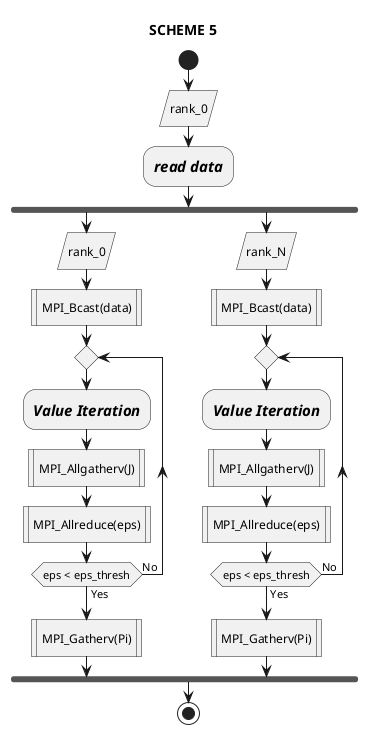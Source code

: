 @startuml
'left to right direction
' Horizontal lines: -->, <--, <-->'
title SCHEME 5
start
    :rank_0/
    :<size:15><i><b>read data</b></i></size>;
fork
    :rank_0/
    :MPI_Bcast(data)|
repeat
    :<size:15><i><b>Value Iteration</b></i></size>;
    :MPI_Allgatherv(J)|
    :MPI_Allreduce(eps)|
repeat while (eps < eps_thresh) is (No) not (Yes)
:MPI_Gatherv(Pi)|
fork again
    :rank_N/
    :MPI_Bcast(data)|
repeat
    :<size:15><i><b>Value Iteration</b></i></size>;
    :MPI_Allgatherv(J)|
    :MPI_Allreduce(eps)|
repeat while (eps < eps_thresh) is (No) not (Yes)
:MPI_Gatherv(Pi)|
end fork
stop

@enduml